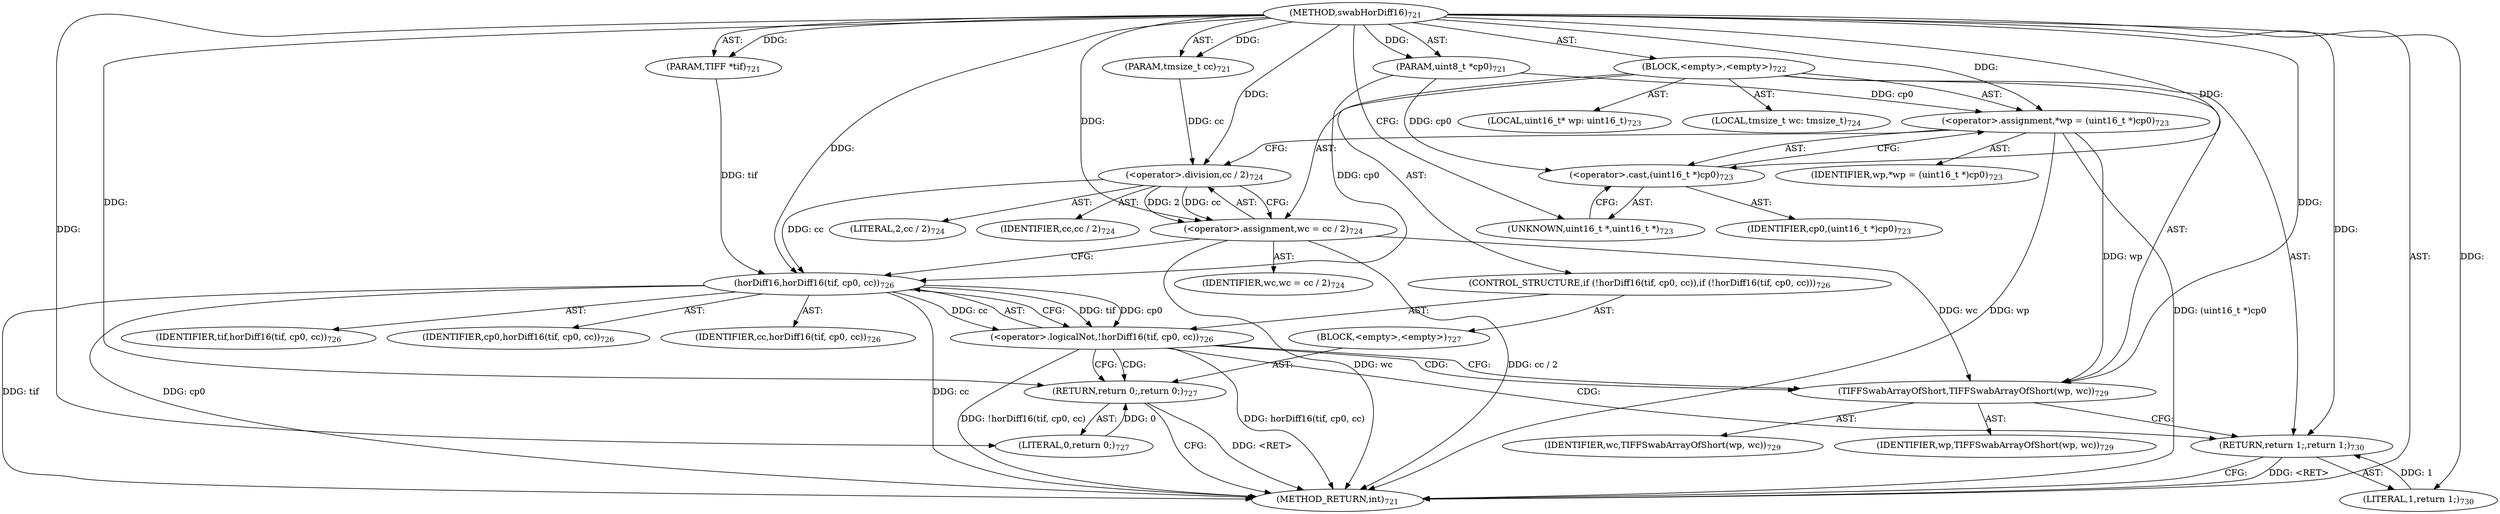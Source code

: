 digraph "swabHorDiff16" {  
"38373" [label = <(METHOD,swabHorDiff16)<SUB>721</SUB>> ]
"38374" [label = <(PARAM,TIFF *tif)<SUB>721</SUB>> ]
"38375" [label = <(PARAM,uint8_t *cp0)<SUB>721</SUB>> ]
"38376" [label = <(PARAM,tmsize_t cc)<SUB>721</SUB>> ]
"38377" [label = <(BLOCK,&lt;empty&gt;,&lt;empty&gt;)<SUB>722</SUB>> ]
"38378" [label = <(LOCAL,uint16_t* wp: uint16_t)<SUB>723</SUB>> ]
"38379" [label = <(&lt;operator&gt;.assignment,*wp = (uint16_t *)cp0)<SUB>723</SUB>> ]
"38380" [label = <(IDENTIFIER,wp,*wp = (uint16_t *)cp0)<SUB>723</SUB>> ]
"38381" [label = <(&lt;operator&gt;.cast,(uint16_t *)cp0)<SUB>723</SUB>> ]
"38382" [label = <(UNKNOWN,uint16_t *,uint16_t *)<SUB>723</SUB>> ]
"38383" [label = <(IDENTIFIER,cp0,(uint16_t *)cp0)<SUB>723</SUB>> ]
"38384" [label = <(LOCAL,tmsize_t wc: tmsize_t)<SUB>724</SUB>> ]
"38385" [label = <(&lt;operator&gt;.assignment,wc = cc / 2)<SUB>724</SUB>> ]
"38386" [label = <(IDENTIFIER,wc,wc = cc / 2)<SUB>724</SUB>> ]
"38387" [label = <(&lt;operator&gt;.division,cc / 2)<SUB>724</SUB>> ]
"38388" [label = <(IDENTIFIER,cc,cc / 2)<SUB>724</SUB>> ]
"38389" [label = <(LITERAL,2,cc / 2)<SUB>724</SUB>> ]
"38390" [label = <(CONTROL_STRUCTURE,if (!horDiff16(tif, cp0, cc)),if (!horDiff16(tif, cp0, cc)))<SUB>726</SUB>> ]
"38391" [label = <(&lt;operator&gt;.logicalNot,!horDiff16(tif, cp0, cc))<SUB>726</SUB>> ]
"38392" [label = <(horDiff16,horDiff16(tif, cp0, cc))<SUB>726</SUB>> ]
"38393" [label = <(IDENTIFIER,tif,horDiff16(tif, cp0, cc))<SUB>726</SUB>> ]
"38394" [label = <(IDENTIFIER,cp0,horDiff16(tif, cp0, cc))<SUB>726</SUB>> ]
"38395" [label = <(IDENTIFIER,cc,horDiff16(tif, cp0, cc))<SUB>726</SUB>> ]
"38396" [label = <(BLOCK,&lt;empty&gt;,&lt;empty&gt;)<SUB>727</SUB>> ]
"38397" [label = <(RETURN,return 0;,return 0;)<SUB>727</SUB>> ]
"38398" [label = <(LITERAL,0,return 0;)<SUB>727</SUB>> ]
"38399" [label = <(TIFFSwabArrayOfShort,TIFFSwabArrayOfShort(wp, wc))<SUB>729</SUB>> ]
"38400" [label = <(IDENTIFIER,wp,TIFFSwabArrayOfShort(wp, wc))<SUB>729</SUB>> ]
"38401" [label = <(IDENTIFIER,wc,TIFFSwabArrayOfShort(wp, wc))<SUB>729</SUB>> ]
"38402" [label = <(RETURN,return 1;,return 1;)<SUB>730</SUB>> ]
"38403" [label = <(LITERAL,1,return 1;)<SUB>730</SUB>> ]
"38404" [label = <(METHOD_RETURN,int)<SUB>721</SUB>> ]
  "38373" -> "38374"  [ label = "AST: "] 
  "38373" -> "38375"  [ label = "AST: "] 
  "38373" -> "38376"  [ label = "AST: "] 
  "38373" -> "38377"  [ label = "AST: "] 
  "38373" -> "38404"  [ label = "AST: "] 
  "38377" -> "38378"  [ label = "AST: "] 
  "38377" -> "38379"  [ label = "AST: "] 
  "38377" -> "38384"  [ label = "AST: "] 
  "38377" -> "38385"  [ label = "AST: "] 
  "38377" -> "38390"  [ label = "AST: "] 
  "38377" -> "38399"  [ label = "AST: "] 
  "38377" -> "38402"  [ label = "AST: "] 
  "38379" -> "38380"  [ label = "AST: "] 
  "38379" -> "38381"  [ label = "AST: "] 
  "38381" -> "38382"  [ label = "AST: "] 
  "38381" -> "38383"  [ label = "AST: "] 
  "38385" -> "38386"  [ label = "AST: "] 
  "38385" -> "38387"  [ label = "AST: "] 
  "38387" -> "38388"  [ label = "AST: "] 
  "38387" -> "38389"  [ label = "AST: "] 
  "38390" -> "38391"  [ label = "AST: "] 
  "38390" -> "38396"  [ label = "AST: "] 
  "38391" -> "38392"  [ label = "AST: "] 
  "38392" -> "38393"  [ label = "AST: "] 
  "38392" -> "38394"  [ label = "AST: "] 
  "38392" -> "38395"  [ label = "AST: "] 
  "38396" -> "38397"  [ label = "AST: "] 
  "38397" -> "38398"  [ label = "AST: "] 
  "38399" -> "38400"  [ label = "AST: "] 
  "38399" -> "38401"  [ label = "AST: "] 
  "38402" -> "38403"  [ label = "AST: "] 
  "38379" -> "38387"  [ label = "CFG: "] 
  "38385" -> "38392"  [ label = "CFG: "] 
  "38399" -> "38402"  [ label = "CFG: "] 
  "38402" -> "38404"  [ label = "CFG: "] 
  "38381" -> "38379"  [ label = "CFG: "] 
  "38387" -> "38385"  [ label = "CFG: "] 
  "38391" -> "38397"  [ label = "CFG: "] 
  "38391" -> "38399"  [ label = "CFG: "] 
  "38382" -> "38381"  [ label = "CFG: "] 
  "38392" -> "38391"  [ label = "CFG: "] 
  "38397" -> "38404"  [ label = "CFG: "] 
  "38373" -> "38382"  [ label = "CFG: "] 
  "38397" -> "38404"  [ label = "DDG: &lt;RET&gt;"] 
  "38402" -> "38404"  [ label = "DDG: &lt;RET&gt;"] 
  "38379" -> "38404"  [ label = "DDG: wp"] 
  "38379" -> "38404"  [ label = "DDG: (uint16_t *)cp0"] 
  "38385" -> "38404"  [ label = "DDG: wc"] 
  "38385" -> "38404"  [ label = "DDG: cc / 2"] 
  "38392" -> "38404"  [ label = "DDG: tif"] 
  "38392" -> "38404"  [ label = "DDG: cp0"] 
  "38392" -> "38404"  [ label = "DDG: cc"] 
  "38391" -> "38404"  [ label = "DDG: horDiff16(tif, cp0, cc)"] 
  "38391" -> "38404"  [ label = "DDG: !horDiff16(tif, cp0, cc)"] 
  "38373" -> "38374"  [ label = "DDG: "] 
  "38373" -> "38375"  [ label = "DDG: "] 
  "38373" -> "38376"  [ label = "DDG: "] 
  "38375" -> "38379"  [ label = "DDG: cp0"] 
  "38373" -> "38379"  [ label = "DDG: "] 
  "38387" -> "38385"  [ label = "DDG: cc"] 
  "38387" -> "38385"  [ label = "DDG: 2"] 
  "38403" -> "38402"  [ label = "DDG: 1"] 
  "38373" -> "38402"  [ label = "DDG: "] 
  "38373" -> "38385"  [ label = "DDG: "] 
  "38379" -> "38399"  [ label = "DDG: wp"] 
  "38373" -> "38399"  [ label = "DDG: "] 
  "38385" -> "38399"  [ label = "DDG: wc"] 
  "38373" -> "38403"  [ label = "DDG: "] 
  "38375" -> "38381"  [ label = "DDG: cp0"] 
  "38373" -> "38381"  [ label = "DDG: "] 
  "38376" -> "38387"  [ label = "DDG: cc"] 
  "38373" -> "38387"  [ label = "DDG: "] 
  "38392" -> "38391"  [ label = "DDG: tif"] 
  "38392" -> "38391"  [ label = "DDG: cp0"] 
  "38392" -> "38391"  [ label = "DDG: cc"] 
  "38398" -> "38397"  [ label = "DDG: 0"] 
  "38373" -> "38397"  [ label = "DDG: "] 
  "38374" -> "38392"  [ label = "DDG: tif"] 
  "38373" -> "38392"  [ label = "DDG: "] 
  "38375" -> "38392"  [ label = "DDG: cp0"] 
  "38387" -> "38392"  [ label = "DDG: cc"] 
  "38373" -> "38398"  [ label = "DDG: "] 
  "38391" -> "38402"  [ label = "CDG: "] 
  "38391" -> "38399"  [ label = "CDG: "] 
  "38391" -> "38397"  [ label = "CDG: "] 
}
